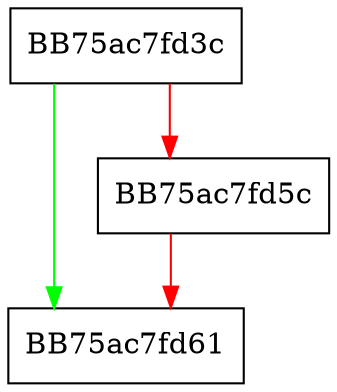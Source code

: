 digraph CAction {
  node [shape="box"];
  graph [splines=ortho];
  BB75ac7fd3c -> BB75ac7fd61 [color="green"];
  BB75ac7fd3c -> BB75ac7fd5c [color="red"];
  BB75ac7fd5c -> BB75ac7fd61 [color="red"];
}